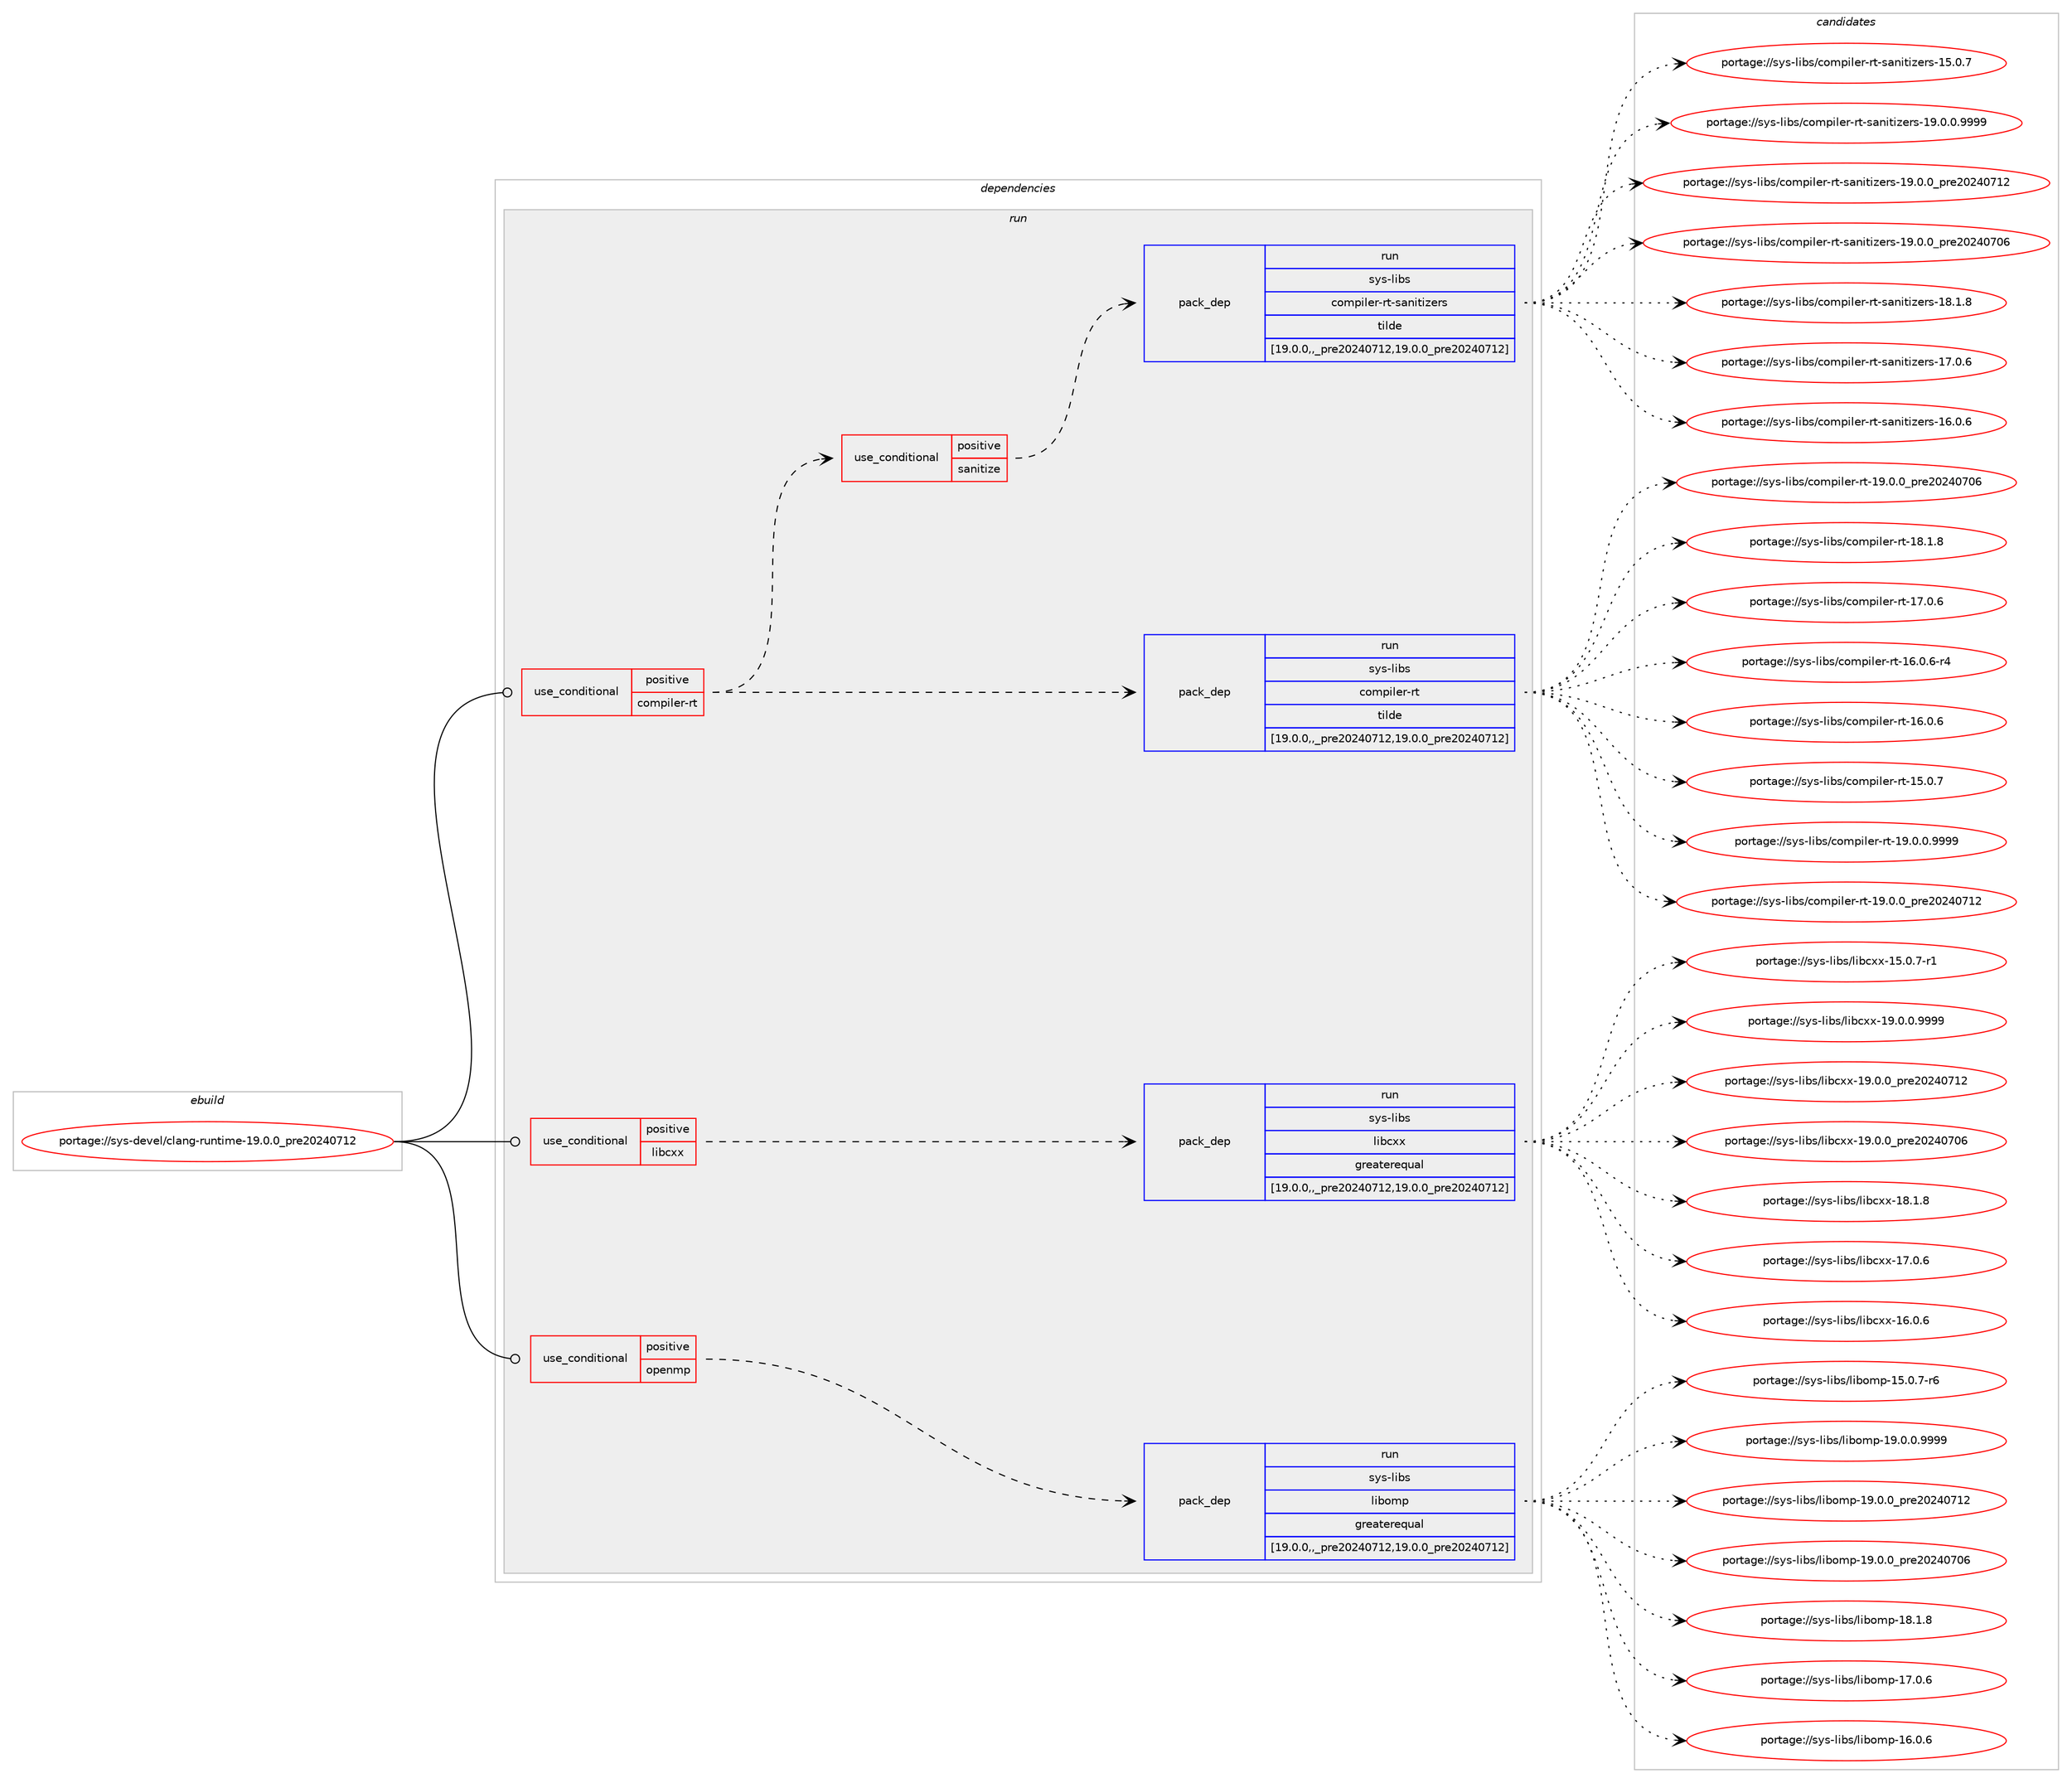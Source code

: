 digraph prolog {

# *************
# Graph options
# *************

newrank=true;
concentrate=true;
compound=true;
graph [rankdir=LR,fontname=Helvetica,fontsize=10,ranksep=1.5];#, ranksep=2.5, nodesep=0.2];
edge  [arrowhead=vee];
node  [fontname=Helvetica,fontsize=10];

# **********
# The ebuild
# **********

subgraph cluster_leftcol {
color=gray;
rank=same;
label=<<i>ebuild</i>>;
id [label="portage://sys-devel/clang-runtime-19.0.0_pre20240712", color=red, width=4, href="../sys-devel/clang-runtime-19.0.0_pre20240712.svg"];
}

# ****************
# The dependencies
# ****************

subgraph cluster_midcol {
color=gray;
label=<<i>dependencies</i>>;
subgraph cluster_compile {
fillcolor="#eeeeee";
style=filled;
label=<<i>compile</i>>;
}
subgraph cluster_compileandrun {
fillcolor="#eeeeee";
style=filled;
label=<<i>compile and run</i>>;
}
subgraph cluster_run {
fillcolor="#eeeeee";
style=filled;
label=<<i>run</i>>;
subgraph cond114535 {
dependency430210 [label=<<TABLE BORDER="0" CELLBORDER="1" CELLSPACING="0" CELLPADDING="4"><TR><TD ROWSPAN="3" CELLPADDING="10">use_conditional</TD></TR><TR><TD>positive</TD></TR><TR><TD>compiler-rt</TD></TR></TABLE>>, shape=none, color=red];
subgraph pack312724 {
dependency430211 [label=<<TABLE BORDER="0" CELLBORDER="1" CELLSPACING="0" CELLPADDING="4" WIDTH="220"><TR><TD ROWSPAN="6" CELLPADDING="30">pack_dep</TD></TR><TR><TD WIDTH="110">run</TD></TR><TR><TD>sys-libs</TD></TR><TR><TD>compiler-rt</TD></TR><TR><TD>tilde</TD></TR><TR><TD>[19.0.0,,_pre20240712,19.0.0_pre20240712]</TD></TR></TABLE>>, shape=none, color=blue];
}
dependency430210:e -> dependency430211:w [weight=20,style="dashed",arrowhead="vee"];
subgraph cond114536 {
dependency430212 [label=<<TABLE BORDER="0" CELLBORDER="1" CELLSPACING="0" CELLPADDING="4"><TR><TD ROWSPAN="3" CELLPADDING="10">use_conditional</TD></TR><TR><TD>positive</TD></TR><TR><TD>sanitize</TD></TR></TABLE>>, shape=none, color=red];
subgraph pack312725 {
dependency430213 [label=<<TABLE BORDER="0" CELLBORDER="1" CELLSPACING="0" CELLPADDING="4" WIDTH="220"><TR><TD ROWSPAN="6" CELLPADDING="30">pack_dep</TD></TR><TR><TD WIDTH="110">run</TD></TR><TR><TD>sys-libs</TD></TR><TR><TD>compiler-rt-sanitizers</TD></TR><TR><TD>tilde</TD></TR><TR><TD>[19.0.0,,_pre20240712,19.0.0_pre20240712]</TD></TR></TABLE>>, shape=none, color=blue];
}
dependency430212:e -> dependency430213:w [weight=20,style="dashed",arrowhead="vee"];
}
dependency430210:e -> dependency430212:w [weight=20,style="dashed",arrowhead="vee"];
}
id:e -> dependency430210:w [weight=20,style="solid",arrowhead="odot"];
subgraph cond114537 {
dependency430214 [label=<<TABLE BORDER="0" CELLBORDER="1" CELLSPACING="0" CELLPADDING="4"><TR><TD ROWSPAN="3" CELLPADDING="10">use_conditional</TD></TR><TR><TD>positive</TD></TR><TR><TD>libcxx</TD></TR></TABLE>>, shape=none, color=red];
subgraph pack312726 {
dependency430215 [label=<<TABLE BORDER="0" CELLBORDER="1" CELLSPACING="0" CELLPADDING="4" WIDTH="220"><TR><TD ROWSPAN="6" CELLPADDING="30">pack_dep</TD></TR><TR><TD WIDTH="110">run</TD></TR><TR><TD>sys-libs</TD></TR><TR><TD>libcxx</TD></TR><TR><TD>greaterequal</TD></TR><TR><TD>[19.0.0,,_pre20240712,19.0.0_pre20240712]</TD></TR></TABLE>>, shape=none, color=blue];
}
dependency430214:e -> dependency430215:w [weight=20,style="dashed",arrowhead="vee"];
}
id:e -> dependency430214:w [weight=20,style="solid",arrowhead="odot"];
subgraph cond114538 {
dependency430216 [label=<<TABLE BORDER="0" CELLBORDER="1" CELLSPACING="0" CELLPADDING="4"><TR><TD ROWSPAN="3" CELLPADDING="10">use_conditional</TD></TR><TR><TD>positive</TD></TR><TR><TD>openmp</TD></TR></TABLE>>, shape=none, color=red];
subgraph pack312727 {
dependency430217 [label=<<TABLE BORDER="0" CELLBORDER="1" CELLSPACING="0" CELLPADDING="4" WIDTH="220"><TR><TD ROWSPAN="6" CELLPADDING="30">pack_dep</TD></TR><TR><TD WIDTH="110">run</TD></TR><TR><TD>sys-libs</TD></TR><TR><TD>libomp</TD></TR><TR><TD>greaterequal</TD></TR><TR><TD>[19.0.0,,_pre20240712,19.0.0_pre20240712]</TD></TR></TABLE>>, shape=none, color=blue];
}
dependency430216:e -> dependency430217:w [weight=20,style="dashed",arrowhead="vee"];
}
id:e -> dependency430216:w [weight=20,style="solid",arrowhead="odot"];
}
}

# **************
# The candidates
# **************

subgraph cluster_choices {
rank=same;
color=gray;
label=<<i>candidates</i>>;

subgraph choice312724 {
color=black;
nodesep=1;
choice1151211154510810598115479911110911210510810111445114116454957464846484657575757 [label="portage://sys-libs/compiler-rt-19.0.0.9999", color=red, width=4,href="../sys-libs/compiler-rt-19.0.0.9999.svg"];
choice115121115451081059811547991111091121051081011144511411645495746484648951121141015048505248554950 [label="portage://sys-libs/compiler-rt-19.0.0_pre20240712", color=red, width=4,href="../sys-libs/compiler-rt-19.0.0_pre20240712.svg"];
choice115121115451081059811547991111091121051081011144511411645495746484648951121141015048505248554854 [label="portage://sys-libs/compiler-rt-19.0.0_pre20240706", color=red, width=4,href="../sys-libs/compiler-rt-19.0.0_pre20240706.svg"];
choice115121115451081059811547991111091121051081011144511411645495646494656 [label="portage://sys-libs/compiler-rt-18.1.8", color=red, width=4,href="../sys-libs/compiler-rt-18.1.8.svg"];
choice115121115451081059811547991111091121051081011144511411645495546484654 [label="portage://sys-libs/compiler-rt-17.0.6", color=red, width=4,href="../sys-libs/compiler-rt-17.0.6.svg"];
choice1151211154510810598115479911110911210510810111445114116454954464846544511452 [label="portage://sys-libs/compiler-rt-16.0.6-r4", color=red, width=4,href="../sys-libs/compiler-rt-16.0.6-r4.svg"];
choice115121115451081059811547991111091121051081011144511411645495446484654 [label="portage://sys-libs/compiler-rt-16.0.6", color=red, width=4,href="../sys-libs/compiler-rt-16.0.6.svg"];
choice115121115451081059811547991111091121051081011144511411645495346484655 [label="portage://sys-libs/compiler-rt-15.0.7", color=red, width=4,href="../sys-libs/compiler-rt-15.0.7.svg"];
dependency430211:e -> choice1151211154510810598115479911110911210510810111445114116454957464846484657575757:w [style=dotted,weight="100"];
dependency430211:e -> choice115121115451081059811547991111091121051081011144511411645495746484648951121141015048505248554950:w [style=dotted,weight="100"];
dependency430211:e -> choice115121115451081059811547991111091121051081011144511411645495746484648951121141015048505248554854:w [style=dotted,weight="100"];
dependency430211:e -> choice115121115451081059811547991111091121051081011144511411645495646494656:w [style=dotted,weight="100"];
dependency430211:e -> choice115121115451081059811547991111091121051081011144511411645495546484654:w [style=dotted,weight="100"];
dependency430211:e -> choice1151211154510810598115479911110911210510810111445114116454954464846544511452:w [style=dotted,weight="100"];
dependency430211:e -> choice115121115451081059811547991111091121051081011144511411645495446484654:w [style=dotted,weight="100"];
dependency430211:e -> choice115121115451081059811547991111091121051081011144511411645495346484655:w [style=dotted,weight="100"];
}
subgraph choice312725 {
color=black;
nodesep=1;
choice11512111545108105981154799111109112105108101114451141164511597110105116105122101114115454957464846484657575757 [label="portage://sys-libs/compiler-rt-sanitizers-19.0.0.9999", color=red, width=4,href="../sys-libs/compiler-rt-sanitizers-19.0.0.9999.svg"];
choice1151211154510810598115479911110911210510810111445114116451159711010511610512210111411545495746484648951121141015048505248554950 [label="portage://sys-libs/compiler-rt-sanitizers-19.0.0_pre20240712", color=red, width=4,href="../sys-libs/compiler-rt-sanitizers-19.0.0_pre20240712.svg"];
choice1151211154510810598115479911110911210510810111445114116451159711010511610512210111411545495746484648951121141015048505248554854 [label="portage://sys-libs/compiler-rt-sanitizers-19.0.0_pre20240706", color=red, width=4,href="../sys-libs/compiler-rt-sanitizers-19.0.0_pre20240706.svg"];
choice1151211154510810598115479911110911210510810111445114116451159711010511610512210111411545495646494656 [label="portage://sys-libs/compiler-rt-sanitizers-18.1.8", color=red, width=4,href="../sys-libs/compiler-rt-sanitizers-18.1.8.svg"];
choice1151211154510810598115479911110911210510810111445114116451159711010511610512210111411545495546484654 [label="portage://sys-libs/compiler-rt-sanitizers-17.0.6", color=red, width=4,href="../sys-libs/compiler-rt-sanitizers-17.0.6.svg"];
choice1151211154510810598115479911110911210510810111445114116451159711010511610512210111411545495446484654 [label="portage://sys-libs/compiler-rt-sanitizers-16.0.6", color=red, width=4,href="../sys-libs/compiler-rt-sanitizers-16.0.6.svg"];
choice1151211154510810598115479911110911210510810111445114116451159711010511610512210111411545495346484655 [label="portage://sys-libs/compiler-rt-sanitizers-15.0.7", color=red, width=4,href="../sys-libs/compiler-rt-sanitizers-15.0.7.svg"];
dependency430213:e -> choice11512111545108105981154799111109112105108101114451141164511597110105116105122101114115454957464846484657575757:w [style=dotted,weight="100"];
dependency430213:e -> choice1151211154510810598115479911110911210510810111445114116451159711010511610512210111411545495746484648951121141015048505248554950:w [style=dotted,weight="100"];
dependency430213:e -> choice1151211154510810598115479911110911210510810111445114116451159711010511610512210111411545495746484648951121141015048505248554854:w [style=dotted,weight="100"];
dependency430213:e -> choice1151211154510810598115479911110911210510810111445114116451159711010511610512210111411545495646494656:w [style=dotted,weight="100"];
dependency430213:e -> choice1151211154510810598115479911110911210510810111445114116451159711010511610512210111411545495546484654:w [style=dotted,weight="100"];
dependency430213:e -> choice1151211154510810598115479911110911210510810111445114116451159711010511610512210111411545495446484654:w [style=dotted,weight="100"];
dependency430213:e -> choice1151211154510810598115479911110911210510810111445114116451159711010511610512210111411545495346484655:w [style=dotted,weight="100"];
}
subgraph choice312726 {
color=black;
nodesep=1;
choice1151211154510810598115471081059899120120454957464846484657575757 [label="portage://sys-libs/libcxx-19.0.0.9999", color=red, width=4,href="../sys-libs/libcxx-19.0.0.9999.svg"];
choice115121115451081059811547108105989912012045495746484648951121141015048505248554950 [label="portage://sys-libs/libcxx-19.0.0_pre20240712", color=red, width=4,href="../sys-libs/libcxx-19.0.0_pre20240712.svg"];
choice115121115451081059811547108105989912012045495746484648951121141015048505248554854 [label="portage://sys-libs/libcxx-19.0.0_pre20240706", color=red, width=4,href="../sys-libs/libcxx-19.0.0_pre20240706.svg"];
choice115121115451081059811547108105989912012045495646494656 [label="portage://sys-libs/libcxx-18.1.8", color=red, width=4,href="../sys-libs/libcxx-18.1.8.svg"];
choice115121115451081059811547108105989912012045495546484654 [label="portage://sys-libs/libcxx-17.0.6", color=red, width=4,href="../sys-libs/libcxx-17.0.6.svg"];
choice115121115451081059811547108105989912012045495446484654 [label="portage://sys-libs/libcxx-16.0.6", color=red, width=4,href="../sys-libs/libcxx-16.0.6.svg"];
choice1151211154510810598115471081059899120120454953464846554511449 [label="portage://sys-libs/libcxx-15.0.7-r1", color=red, width=4,href="../sys-libs/libcxx-15.0.7-r1.svg"];
dependency430215:e -> choice1151211154510810598115471081059899120120454957464846484657575757:w [style=dotted,weight="100"];
dependency430215:e -> choice115121115451081059811547108105989912012045495746484648951121141015048505248554950:w [style=dotted,weight="100"];
dependency430215:e -> choice115121115451081059811547108105989912012045495746484648951121141015048505248554854:w [style=dotted,weight="100"];
dependency430215:e -> choice115121115451081059811547108105989912012045495646494656:w [style=dotted,weight="100"];
dependency430215:e -> choice115121115451081059811547108105989912012045495546484654:w [style=dotted,weight="100"];
dependency430215:e -> choice115121115451081059811547108105989912012045495446484654:w [style=dotted,weight="100"];
dependency430215:e -> choice1151211154510810598115471081059899120120454953464846554511449:w [style=dotted,weight="100"];
}
subgraph choice312727 {
color=black;
nodesep=1;
choice11512111545108105981154710810598111109112454957464846484657575757 [label="portage://sys-libs/libomp-19.0.0.9999", color=red, width=4,href="../sys-libs/libomp-19.0.0.9999.svg"];
choice1151211154510810598115471081059811110911245495746484648951121141015048505248554950 [label="portage://sys-libs/libomp-19.0.0_pre20240712", color=red, width=4,href="../sys-libs/libomp-19.0.0_pre20240712.svg"];
choice1151211154510810598115471081059811110911245495746484648951121141015048505248554854 [label="portage://sys-libs/libomp-19.0.0_pre20240706", color=red, width=4,href="../sys-libs/libomp-19.0.0_pre20240706.svg"];
choice1151211154510810598115471081059811110911245495646494656 [label="portage://sys-libs/libomp-18.1.8", color=red, width=4,href="../sys-libs/libomp-18.1.8.svg"];
choice1151211154510810598115471081059811110911245495546484654 [label="portage://sys-libs/libomp-17.0.6", color=red, width=4,href="../sys-libs/libomp-17.0.6.svg"];
choice1151211154510810598115471081059811110911245495446484654 [label="portage://sys-libs/libomp-16.0.6", color=red, width=4,href="../sys-libs/libomp-16.0.6.svg"];
choice11512111545108105981154710810598111109112454953464846554511454 [label="portage://sys-libs/libomp-15.0.7-r6", color=red, width=4,href="../sys-libs/libomp-15.0.7-r6.svg"];
dependency430217:e -> choice11512111545108105981154710810598111109112454957464846484657575757:w [style=dotted,weight="100"];
dependency430217:e -> choice1151211154510810598115471081059811110911245495746484648951121141015048505248554950:w [style=dotted,weight="100"];
dependency430217:e -> choice1151211154510810598115471081059811110911245495746484648951121141015048505248554854:w [style=dotted,weight="100"];
dependency430217:e -> choice1151211154510810598115471081059811110911245495646494656:w [style=dotted,weight="100"];
dependency430217:e -> choice1151211154510810598115471081059811110911245495546484654:w [style=dotted,weight="100"];
dependency430217:e -> choice1151211154510810598115471081059811110911245495446484654:w [style=dotted,weight="100"];
dependency430217:e -> choice11512111545108105981154710810598111109112454953464846554511454:w [style=dotted,weight="100"];
}
}

}
